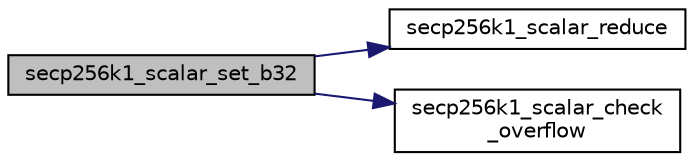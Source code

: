 digraph "secp256k1_scalar_set_b32"
{
  edge [fontname="Helvetica",fontsize="10",labelfontname="Helvetica",labelfontsize="10"];
  node [fontname="Helvetica",fontsize="10",shape=record];
  rankdir="LR";
  Node73 [label="secp256k1_scalar_set_b32",height=0.2,width=0.4,color="black", fillcolor="grey75", style="filled", fontcolor="black"];
  Node73 -> Node74 [color="midnightblue",fontsize="10",style="solid",fontname="Helvetica"];
  Node74 [label="secp256k1_scalar_reduce",height=0.2,width=0.4,color="black", fillcolor="white", style="filled",URL="$db/d1f/scalar__4x64__impl_8h.html#a9c0be4f482ea60d36c15ac4ab010ab4a"];
  Node73 -> Node75 [color="midnightblue",fontsize="10",style="solid",fontname="Helvetica"];
  Node75 [label="secp256k1_scalar_check\l_overflow",height=0.2,width=0.4,color="black", fillcolor="white", style="filled",URL="$db/d1f/scalar__4x64__impl_8h.html#a13e982915006b138de5e2b3ab68238cb"];
}
